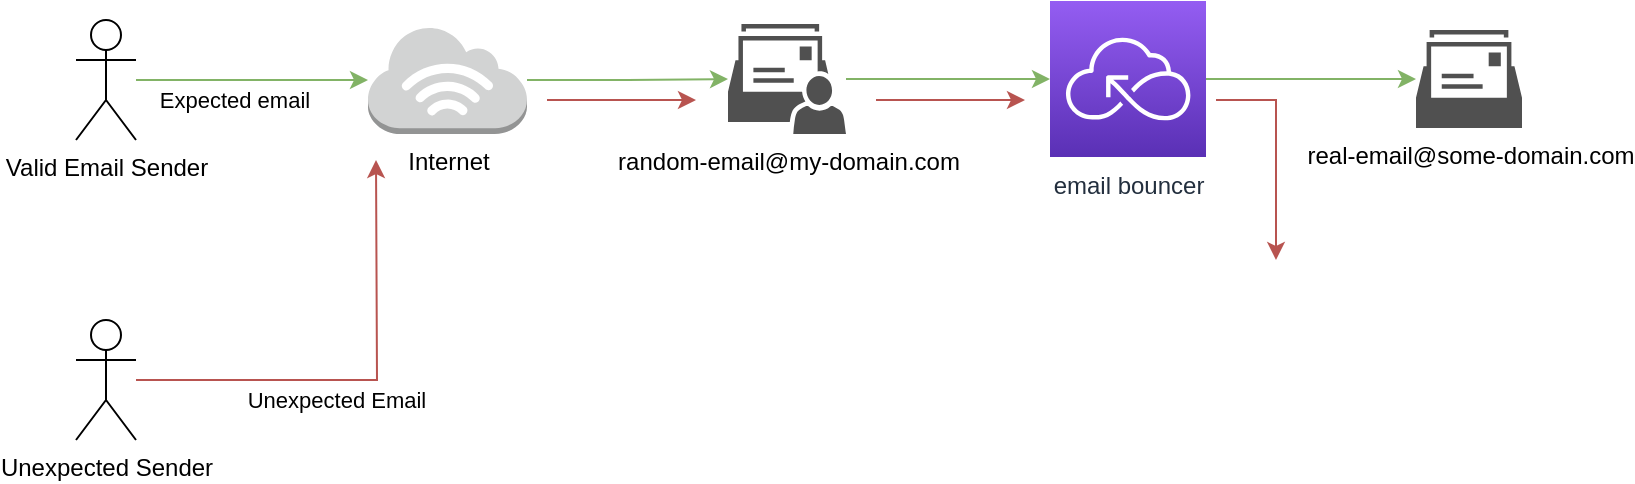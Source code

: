 <mxfile version="14.6.10" type="github">
  <diagram id="LS9Yh61m0iWJjOiYlPwe" name="Page-1">
    <mxGraphModel dx="2066" dy="1154" grid="1" gridSize="10" guides="1" tooltips="1" connect="1" arrows="1" fold="1" page="1" pageScale="1" pageWidth="850" pageHeight="1100" math="0" shadow="0">
      <root>
        <mxCell id="0" />
        <mxCell id="1" parent="0" />
        <mxCell id="yo4eIV4SqSMJwvBnzDDE-11" style="edgeStyle=orthogonalEdgeStyle;rounded=0;orthogonalLoop=1;jettySize=auto;html=1;fillColor=#d5e8d4;strokeColor=#82b366;" edge="1" parent="1" source="yo4eIV4SqSMJwvBnzDDE-1" target="yo4eIV4SqSMJwvBnzDDE-2">
          <mxGeometry relative="1" as="geometry" />
        </mxCell>
        <mxCell id="yo4eIV4SqSMJwvBnzDDE-15" value="Expected email" style="edgeLabel;html=1;align=center;verticalAlign=middle;resizable=0;points=[];" vertex="1" connectable="0" parent="yo4eIV4SqSMJwvBnzDDE-11">
          <mxGeometry x="-0.155" y="-2" relative="1" as="geometry">
            <mxPoint y="8" as="offset" />
          </mxGeometry>
        </mxCell>
        <mxCell id="yo4eIV4SqSMJwvBnzDDE-1" value="Valid Email Sender" style="shape=umlActor;html=1;verticalLabelPosition=bottom;verticalAlign=top;align=center;" vertex="1" parent="1">
          <mxGeometry x="80" y="80" width="30" height="60" as="geometry" />
        </mxCell>
        <mxCell id="yo4eIV4SqSMJwvBnzDDE-12" style="edgeStyle=orthogonalEdgeStyle;rounded=0;orthogonalLoop=1;jettySize=auto;html=1;fillColor=#d5e8d4;strokeColor=#82b366;" edge="1" parent="1" source="yo4eIV4SqSMJwvBnzDDE-2" target="yo4eIV4SqSMJwvBnzDDE-4">
          <mxGeometry relative="1" as="geometry" />
        </mxCell>
        <mxCell id="yo4eIV4SqSMJwvBnzDDE-2" value="Internet" style="outlineConnect=0;dashed=0;verticalLabelPosition=bottom;verticalAlign=top;align=center;html=1;shape=mxgraph.aws3.internet_3;fillColor=#D2D3D3;gradientColor=none;" vertex="1" parent="1">
          <mxGeometry x="226" y="83" width="79.5" height="54" as="geometry" />
        </mxCell>
        <mxCell id="yo4eIV4SqSMJwvBnzDDE-3" value="real-email@some-domain.com" style="pointerEvents=1;shadow=0;dashed=0;html=1;strokeColor=none;fillColor=#505050;labelPosition=center;verticalLabelPosition=bottom;verticalAlign=top;outlineConnect=0;align=center;shape=mxgraph.office.concepts.mailbox;" vertex="1" parent="1">
          <mxGeometry x="750" y="85" width="53" height="49" as="geometry" />
        </mxCell>
        <mxCell id="yo4eIV4SqSMJwvBnzDDE-13" style="edgeStyle=orthogonalEdgeStyle;rounded=0;orthogonalLoop=1;jettySize=auto;html=1;entryX=0;entryY=0.5;entryDx=0;entryDy=0;entryPerimeter=0;fillColor=#d5e8d4;strokeColor=#82b366;" edge="1" parent="1" source="yo4eIV4SqSMJwvBnzDDE-4" target="yo4eIV4SqSMJwvBnzDDE-6">
          <mxGeometry relative="1" as="geometry" />
        </mxCell>
        <mxCell id="yo4eIV4SqSMJwvBnzDDE-4" value="random-email@my-domain.com" style="pointerEvents=1;shadow=0;dashed=0;html=1;strokeColor=none;fillColor=#505050;labelPosition=center;verticalLabelPosition=bottom;verticalAlign=top;outlineConnect=0;align=center;shape=mxgraph.office.communications.user_mailbox;" vertex="1" parent="1">
          <mxGeometry x="406" y="82" width="59" height="55" as="geometry" />
        </mxCell>
        <mxCell id="yo4eIV4SqSMJwvBnzDDE-14" style="edgeStyle=orthogonalEdgeStyle;rounded=0;orthogonalLoop=1;jettySize=auto;html=1;fillColor=#d5e8d4;strokeColor=#82b366;" edge="1" parent="1" source="yo4eIV4SqSMJwvBnzDDE-6" target="yo4eIV4SqSMJwvBnzDDE-3">
          <mxGeometry relative="1" as="geometry" />
        </mxCell>
        <mxCell id="yo4eIV4SqSMJwvBnzDDE-6" value="email bouncer" style="points=[[0,0,0],[0.25,0,0],[0.5,0,0],[0.75,0,0],[1,0,0],[0,1,0],[0.25,1,0],[0.5,1,0],[0.75,1,0],[1,1,0],[0,0.25,0],[0,0.5,0],[0,0.75,0],[1,0.25,0],[1,0.5,0],[1,0.75,0]];outlineConnect=0;fontColor=#232F3E;gradientColor=#945DF2;gradientDirection=north;fillColor=#5A30B5;strokeColor=#ffffff;dashed=0;verticalLabelPosition=bottom;verticalAlign=top;align=center;html=1;fontSize=12;fontStyle=0;aspect=fixed;shape=mxgraph.aws4.resourceIcon;resIcon=mxgraph.aws4.serverless;" vertex="1" parent="1">
          <mxGeometry x="567" y="70.5" width="78" height="78" as="geometry" />
        </mxCell>
        <mxCell id="yo4eIV4SqSMJwvBnzDDE-17" style="edgeStyle=orthogonalEdgeStyle;rounded=0;orthogonalLoop=1;jettySize=auto;html=1;fillColor=#f8cecc;strokeColor=#b85450;" edge="1" parent="1" source="yo4eIV4SqSMJwvBnzDDE-16">
          <mxGeometry relative="1" as="geometry">
            <mxPoint x="230" y="150" as="targetPoint" />
          </mxGeometry>
        </mxCell>
        <mxCell id="yo4eIV4SqSMJwvBnzDDE-18" value="Unexpected Email" style="edgeLabel;html=1;align=center;verticalAlign=middle;resizable=0;points=[];" vertex="1" connectable="0" parent="yo4eIV4SqSMJwvBnzDDE-17">
          <mxGeometry x="-0.713" relative="1" as="geometry">
            <mxPoint x="67" y="10" as="offset" />
          </mxGeometry>
        </mxCell>
        <mxCell id="yo4eIV4SqSMJwvBnzDDE-16" value="Unexpected Sender" style="shape=umlActor;html=1;verticalLabelPosition=bottom;verticalAlign=top;align=center;" vertex="1" parent="1">
          <mxGeometry x="80" y="230" width="30" height="60" as="geometry" />
        </mxCell>
        <mxCell id="yo4eIV4SqSMJwvBnzDDE-19" style="edgeStyle=orthogonalEdgeStyle;rounded=0;orthogonalLoop=1;jettySize=auto;html=1;fillColor=#f8cecc;strokeColor=#b85450;" edge="1" parent="1">
          <mxGeometry relative="1" as="geometry">
            <mxPoint x="315.5" y="120" as="sourcePoint" />
            <mxPoint x="390" y="120" as="targetPoint" />
          </mxGeometry>
        </mxCell>
        <mxCell id="yo4eIV4SqSMJwvBnzDDE-20" style="edgeStyle=orthogonalEdgeStyle;rounded=0;orthogonalLoop=1;jettySize=auto;html=1;fillColor=#f8cecc;strokeColor=#b85450;" edge="1" parent="1">
          <mxGeometry relative="1" as="geometry">
            <mxPoint x="480" y="120" as="sourcePoint" />
            <mxPoint x="554.5" y="120" as="targetPoint" />
          </mxGeometry>
        </mxCell>
        <mxCell id="yo4eIV4SqSMJwvBnzDDE-21" value="" style="shape=image;html=1;verticalAlign=top;verticalLabelPosition=bottom;labelBackgroundColor=#ffffff;imageAspect=0;aspect=fixed;image=https://cdn4.iconfinder.com/data/icons/evil-icons-user-interface/64/basket-128.png" vertex="1" parent="1">
          <mxGeometry x="640" y="200" width="80" height="80" as="geometry" />
        </mxCell>
        <mxCell id="yo4eIV4SqSMJwvBnzDDE-22" style="edgeStyle=orthogonalEdgeStyle;rounded=0;orthogonalLoop=1;jettySize=auto;html=1;fillColor=#f8cecc;strokeColor=#b85450;entryX=0.5;entryY=0;entryDx=0;entryDy=0;" edge="1" parent="1" target="yo4eIV4SqSMJwvBnzDDE-21">
          <mxGeometry relative="1" as="geometry">
            <mxPoint x="650" y="120" as="sourcePoint" />
            <mxPoint x="724.5" y="120" as="targetPoint" />
            <Array as="points">
              <mxPoint x="680" y="120" />
            </Array>
          </mxGeometry>
        </mxCell>
      </root>
    </mxGraphModel>
  </diagram>
</mxfile>
